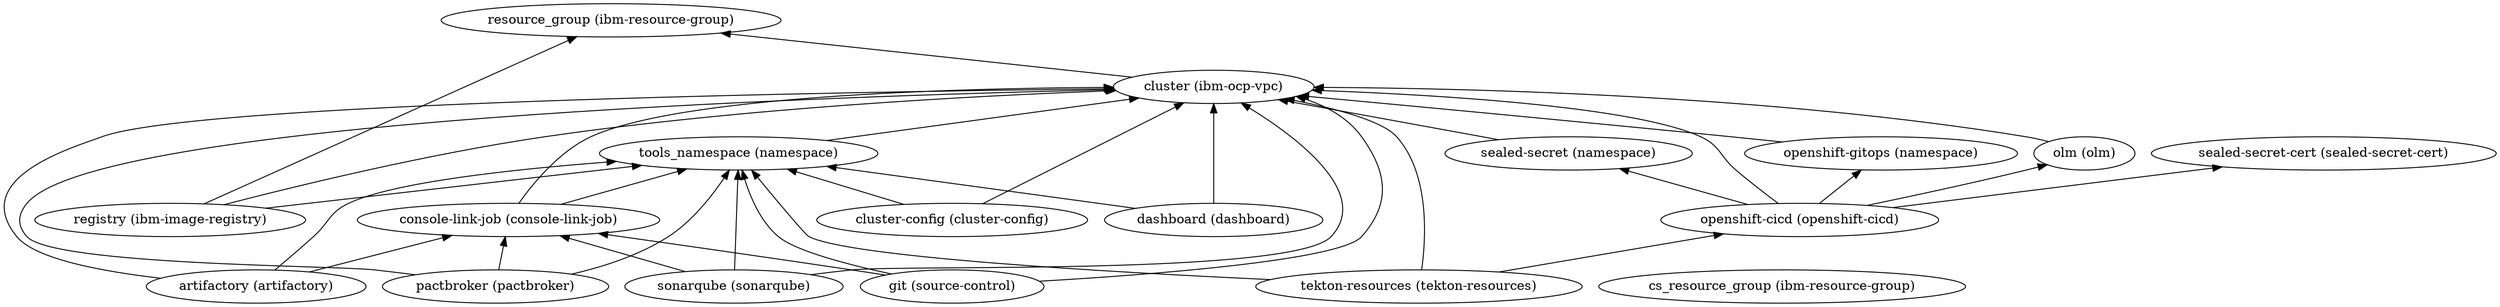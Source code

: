 digraph {
    rankdir="BT"
    "artifactory (artifactory)" -> "cluster (ibm-ocp-vpc)"
"artifactory (artifactory)" -> "tools_namespace (namespace)"
"artifactory (artifactory)" -> "console-link-job (console-link-job)"
"artifactory (artifactory)"
"cluster (ibm-ocp-vpc)" -> "resource_group (ibm-resource-group)"
"cluster (ibm-ocp-vpc)"
"resource_group (ibm-resource-group)"
"tools_namespace (namespace)" -> "cluster (ibm-ocp-vpc)"
"tools_namespace (namespace)"
"console-link-job (console-link-job)" -> "cluster (ibm-ocp-vpc)"
"console-link-job (console-link-job)" -> "tools_namespace (namespace)"
"console-link-job (console-link-job)"
"cluster-config (cluster-config)" -> "cluster (ibm-ocp-vpc)"
"cluster-config (cluster-config)" -> "tools_namespace (namespace)"
"cluster-config (cluster-config)"
"dashboard (dashboard)" -> "cluster (ibm-ocp-vpc)"
"dashboard (dashboard)" -> "tools_namespace (namespace)"
"dashboard (dashboard)"
"registry (ibm-image-registry)" -> "cluster (ibm-ocp-vpc)"
"registry (ibm-image-registry)" -> "tools_namespace (namespace)"
"registry (ibm-image-registry)" -> "resource_group (ibm-resource-group)"
"registry (ibm-image-registry)"
"cs_resource_group (ibm-resource-group)"
"openshift-gitops (namespace)" -> "cluster (ibm-ocp-vpc)"
"openshift-gitops (namespace)"
"openshift-cicd (openshift-cicd)" -> "cluster (ibm-ocp-vpc)"
"openshift-cicd (openshift-cicd)" -> "olm (olm)"
"openshift-cicd (openshift-cicd)" -> "openshift-gitops (namespace)"
"openshift-cicd (openshift-cicd)" -> "sealed-secret (namespace)"
"openshift-cicd (openshift-cicd)" -> "sealed-secret-cert (sealed-secret-cert)"
"openshift-cicd (openshift-cicd)"
"olm (olm)" -> "cluster (ibm-ocp-vpc)"
"olm (olm)"
"sealed-secret (namespace)" -> "cluster (ibm-ocp-vpc)"
"sealed-secret (namespace)"
"sealed-secret-cert (sealed-secret-cert)"
"pactbroker (pactbroker)" -> "cluster (ibm-ocp-vpc)"
"pactbroker (pactbroker)" -> "tools_namespace (namespace)"
"pactbroker (pactbroker)" -> "console-link-job (console-link-job)"
"pactbroker (pactbroker)"
"sonarqube (sonarqube)" -> "cluster (ibm-ocp-vpc)"
"sonarqube (sonarqube)" -> "tools_namespace (namespace)"
"sonarqube (sonarqube)" -> "console-link-job (console-link-job)"
"sonarqube (sonarqube)"
"git (source-control)" -> "cluster (ibm-ocp-vpc)"
"git (source-control)" -> "tools_namespace (namespace)"
"git (source-control)" -> "console-link-job (console-link-job)"
"git (source-control)"
"tekton-resources (tekton-resources)" -> "cluster (ibm-ocp-vpc)"
"tekton-resources (tekton-resources)" -> "tools_namespace (namespace)"
"tekton-resources (tekton-resources)" -> "openshift-cicd (openshift-cicd)"
"tekton-resources (tekton-resources)"
  }